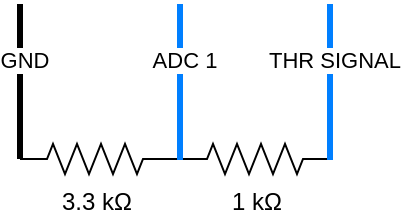 <mxfile version="21.5.0" type="device">
  <diagram name="Page-1" id="6ks8-aGRb-3t2DkxkZou">
    <mxGraphModel dx="-388" dy="334" grid="0" gridSize="10" guides="1" tooltips="1" connect="1" arrows="1" fold="1" page="1" pageScale="1" pageWidth="827" pageHeight="1169" math="0" shadow="0">
      <root>
        <mxCell id="0" />
        <mxCell id="1" parent="0" />
        <mxCell id="9K6-PW_eZZa0o3FRrNUu-3" value="3.3 kΩ" style="pointerEvents=1;verticalLabelPosition=bottom;shadow=0;dashed=0;align=center;html=1;verticalAlign=top;shape=mxgraph.electrical.resistors.resistor_2;rotation=0;" vertex="1" parent="1">
          <mxGeometry x="1130" y="570" width="75" height="15" as="geometry" />
        </mxCell>
        <mxCell id="9K6-PW_eZZa0o3FRrNUu-4" style="edgeStyle=orthogonalEdgeStyle;rounded=0;orthogonalLoop=1;jettySize=auto;html=1;exitX=1;exitY=0.5;exitDx=0;exitDy=0;exitPerimeter=0;entryX=0;entryY=0.5;entryDx=0;entryDy=0;entryPerimeter=0;endArrow=none;endFill=0;" edge="1" parent="1" source="9K6-PW_eZZa0o3FRrNUu-3" target="9K6-PW_eZZa0o3FRrNUu-2">
          <mxGeometry relative="1" as="geometry" />
        </mxCell>
        <mxCell id="9K6-PW_eZZa0o3FRrNUu-2" value="1 kΩ" style="pointerEvents=1;verticalLabelPosition=bottom;shadow=0;dashed=0;align=center;html=1;verticalAlign=top;shape=mxgraph.electrical.resistors.resistor_2;rotation=0;" vertex="1" parent="1">
          <mxGeometry x="1210" y="570" width="75" height="15" as="geometry" />
        </mxCell>
        <mxCell id="9K6-PW_eZZa0o3FRrNUu-5" value="" style="endArrow=none;html=1;rounded=0;exitX=0;exitY=0.5;exitDx=0;exitDy=0;exitPerimeter=0;strokeWidth=3;" edge="1" parent="1" source="9K6-PW_eZZa0o3FRrNUu-3">
          <mxGeometry width="50" height="50" relative="1" as="geometry">
            <mxPoint x="1200" y="600" as="sourcePoint" />
            <mxPoint x="1130" y="500" as="targetPoint" />
          </mxGeometry>
        </mxCell>
        <mxCell id="9K6-PW_eZZa0o3FRrNUu-6" value="GND" style="edgeLabel;html=1;align=center;verticalAlign=middle;resizable=0;points=[];" vertex="1" connectable="0" parent="9K6-PW_eZZa0o3FRrNUu-5">
          <mxGeometry x="0.283" y="-2" relative="1" as="geometry">
            <mxPoint as="offset" />
          </mxGeometry>
        </mxCell>
        <mxCell id="9K6-PW_eZZa0o3FRrNUu-16" value="" style="endArrow=none;html=1;rounded=0;exitX=0;exitY=0.5;exitDx=0;exitDy=0;exitPerimeter=0;strokeWidth=3;strokeColor=#007FFF;" edge="1" parent="1">
          <mxGeometry width="50" height="50" relative="1" as="geometry">
            <mxPoint x="1210" y="578" as="sourcePoint" />
            <mxPoint x="1210" y="500" as="targetPoint" />
          </mxGeometry>
        </mxCell>
        <mxCell id="9K6-PW_eZZa0o3FRrNUu-17" value="ADC 1" style="edgeLabel;html=1;align=center;verticalAlign=middle;resizable=0;points=[];" vertex="1" connectable="0" parent="9K6-PW_eZZa0o3FRrNUu-16">
          <mxGeometry x="0.283" y="-2" relative="1" as="geometry">
            <mxPoint as="offset" />
          </mxGeometry>
        </mxCell>
        <mxCell id="9K6-PW_eZZa0o3FRrNUu-18" value="" style="endArrow=none;html=1;rounded=0;exitX=0;exitY=0.5;exitDx=0;exitDy=0;exitPerimeter=0;strokeWidth=3;strokeColor=#007FFF;" edge="1" parent="1">
          <mxGeometry width="50" height="50" relative="1" as="geometry">
            <mxPoint x="1285" y="578" as="sourcePoint" />
            <mxPoint x="1285" y="500" as="targetPoint" />
          </mxGeometry>
        </mxCell>
        <mxCell id="9K6-PW_eZZa0o3FRrNUu-19" value="THR SIGNAL" style="edgeLabel;html=1;align=center;verticalAlign=middle;resizable=0;points=[];" vertex="1" connectable="0" parent="9K6-PW_eZZa0o3FRrNUu-18">
          <mxGeometry x="0.283" y="-2" relative="1" as="geometry">
            <mxPoint as="offset" />
          </mxGeometry>
        </mxCell>
      </root>
    </mxGraphModel>
  </diagram>
</mxfile>
